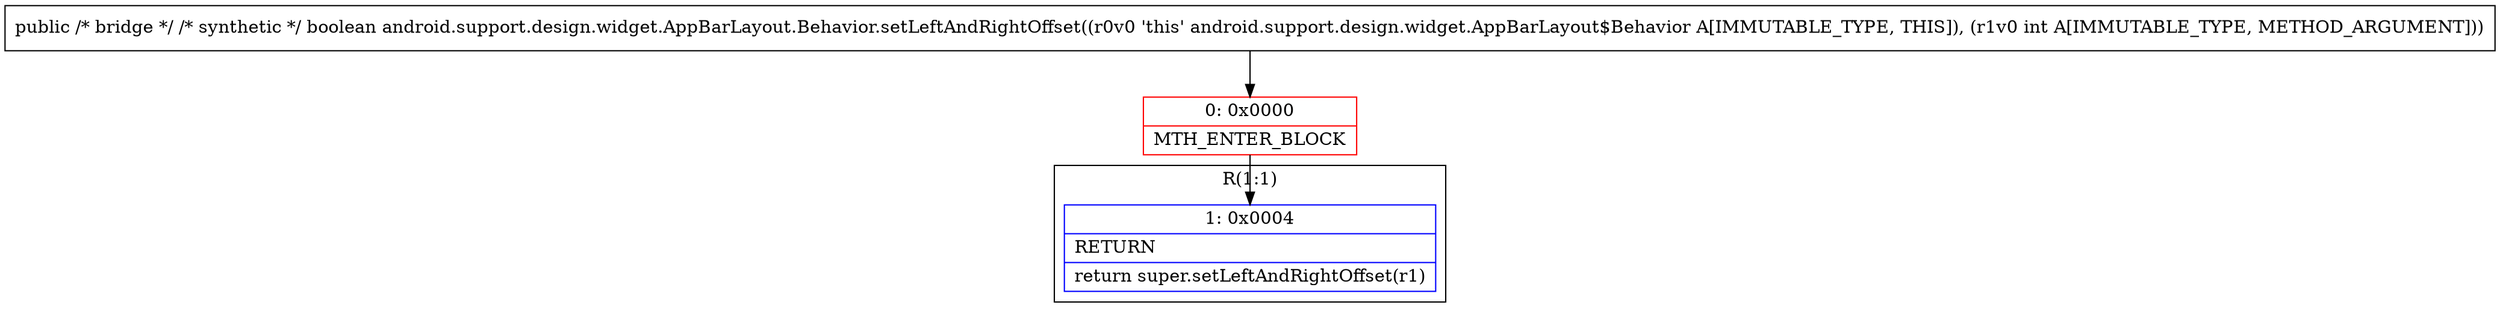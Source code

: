 digraph "CFG forandroid.support.design.widget.AppBarLayout.Behavior.setLeftAndRightOffset(I)Z" {
subgraph cluster_Region_1602944190 {
label = "R(1:1)";
node [shape=record,color=blue];
Node_1 [shape=record,label="{1\:\ 0x0004|RETURN\l|return super.setLeftAndRightOffset(r1)\l}"];
}
Node_0 [shape=record,color=red,label="{0\:\ 0x0000|MTH_ENTER_BLOCK\l}"];
MethodNode[shape=record,label="{public \/* bridge *\/ \/* synthetic *\/ boolean android.support.design.widget.AppBarLayout.Behavior.setLeftAndRightOffset((r0v0 'this' android.support.design.widget.AppBarLayout$Behavior A[IMMUTABLE_TYPE, THIS]), (r1v0 int A[IMMUTABLE_TYPE, METHOD_ARGUMENT])) }"];
MethodNode -> Node_0;
Node_0 -> Node_1;
}

